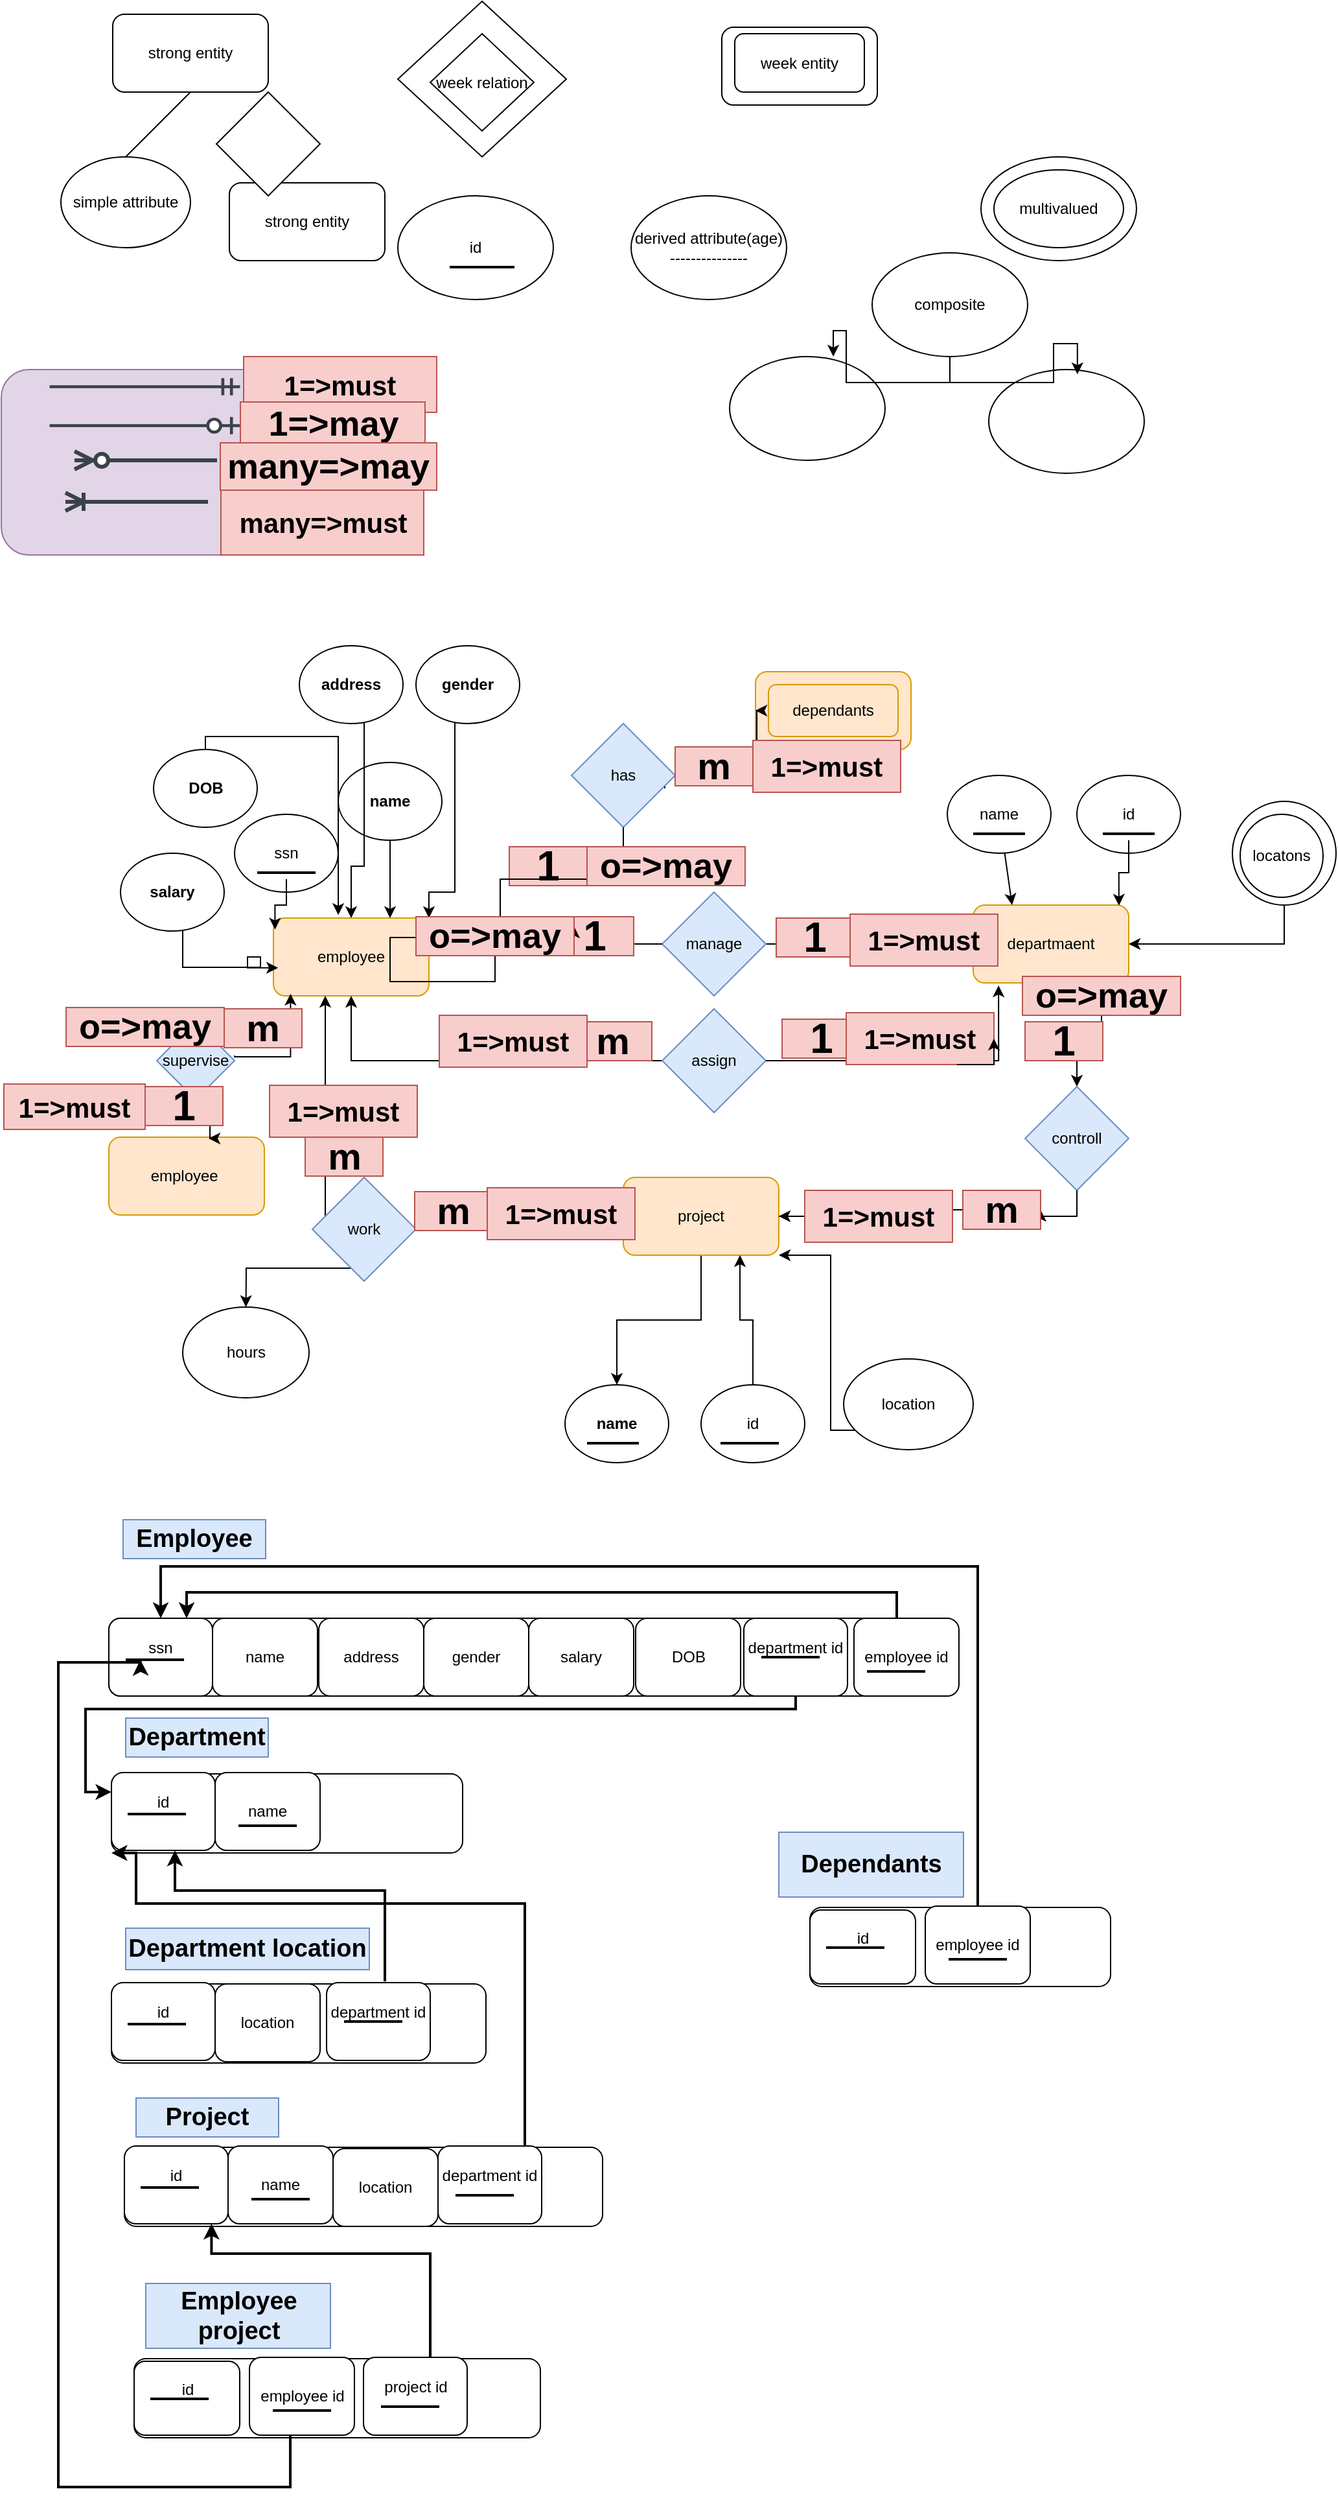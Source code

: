<mxfile version="24.7.17">
  <diagram name="Page-1" id="LjgsdlTGa8LS0utFLxCU">
    <mxGraphModel dx="1050" dy="530" grid="1" gridSize="10" guides="1" tooltips="1" connect="1" arrows="1" fold="1" page="1" pageScale="1" pageWidth="2339" pageHeight="3300" math="0" shadow="0">
      <root>
        <mxCell id="0" />
        <mxCell id="1" parent="0" />
        <mxCell id="f7215eIhZbTPrRBCSOHq-1" value="strong entity" style="rounded=1;whiteSpace=wrap;html=1;" parent="1" vertex="1">
          <mxGeometry x="100" y="33" width="120" height="60" as="geometry" />
        </mxCell>
        <mxCell id="f7215eIhZbTPrRBCSOHq-2" value="" style="rhombus;whiteSpace=wrap;html=1;" parent="1" vertex="1">
          <mxGeometry x="320" y="23" width="130" height="120" as="geometry" />
        </mxCell>
        <mxCell id="f7215eIhZbTPrRBCSOHq-3" value="" style="rounded=1;whiteSpace=wrap;html=1;" parent="1" vertex="1">
          <mxGeometry x="570" y="43" width="120" height="60" as="geometry" />
        </mxCell>
        <mxCell id="f7215eIhZbTPrRBCSOHq-6" value="simple attribute" style="ellipse;whiteSpace=wrap;html=1;" parent="1" vertex="1">
          <mxGeometry x="60" y="143" width="100" height="70" as="geometry" />
        </mxCell>
        <mxCell id="f7215eIhZbTPrRBCSOHq-7" value="" style="endArrow=none;html=1;rounded=0;" parent="1" edge="1">
          <mxGeometry width="50" height="50" relative="1" as="geometry">
            <mxPoint x="110" y="143" as="sourcePoint" />
            <mxPoint x="160" y="93" as="targetPoint" />
          </mxGeometry>
        </mxCell>
        <mxCell id="f7215eIhZbTPrRBCSOHq-9" value="week entity" style="rounded=1;whiteSpace=wrap;html=1;" parent="1" vertex="1">
          <mxGeometry x="580" y="48" width="100" height="45" as="geometry" />
        </mxCell>
        <mxCell id="f7215eIhZbTPrRBCSOHq-10" value="id" style="ellipse;whiteSpace=wrap;html=1;" parent="1" vertex="1">
          <mxGeometry x="320" y="173" width="120" height="80" as="geometry" />
        </mxCell>
        <mxCell id="f7215eIhZbTPrRBCSOHq-16" value="" style="line;strokeWidth=2;html=1;" parent="1" vertex="1">
          <mxGeometry x="360" y="223" width="50" height="10" as="geometry" />
        </mxCell>
        <mxCell id="f7215eIhZbTPrRBCSOHq-17" value="derived attribute(age)&lt;div&gt;---------------&lt;/div&gt;" style="ellipse;whiteSpace=wrap;html=1;" parent="1" vertex="1">
          <mxGeometry x="500" y="173" width="120" height="80" as="geometry" />
        </mxCell>
        <mxCell id="f7215eIhZbTPrRBCSOHq-19" value="" style="ellipse;whiteSpace=wrap;html=1;" parent="1" vertex="1">
          <mxGeometry x="770" y="143" width="120" height="80" as="geometry" />
        </mxCell>
        <mxCell id="f7215eIhZbTPrRBCSOHq-20" value="multivalued" style="ellipse;whiteSpace=wrap;html=1;" parent="1" vertex="1">
          <mxGeometry x="780" y="153" width="100" height="60" as="geometry" />
        </mxCell>
        <mxCell id="f7215eIhZbTPrRBCSOHq-21" value="composite" style="ellipse;whiteSpace=wrap;html=1;" parent="1" vertex="1">
          <mxGeometry x="686" y="217" width="120" height="80" as="geometry" />
        </mxCell>
        <mxCell id="f7215eIhZbTPrRBCSOHq-22" value="" style="ellipse;whiteSpace=wrap;html=1;" parent="1" vertex="1">
          <mxGeometry x="776" y="307" width="120" height="80" as="geometry" />
        </mxCell>
        <mxCell id="f7215eIhZbTPrRBCSOHq-23" value="" style="ellipse;whiteSpace=wrap;html=1;" parent="1" vertex="1">
          <mxGeometry x="576" y="297" width="120" height="80" as="geometry" />
        </mxCell>
        <mxCell id="f7215eIhZbTPrRBCSOHq-24" style="edgeStyle=orthogonalEdgeStyle;rounded=0;orthogonalLoop=1;jettySize=auto;html=1;entryX=0.667;entryY=0;entryDx=0;entryDy=0;entryPerimeter=0;" parent="1" source="f7215eIhZbTPrRBCSOHq-21" target="f7215eIhZbTPrRBCSOHq-23" edge="1">
          <mxGeometry relative="1" as="geometry" />
        </mxCell>
        <mxCell id="f7215eIhZbTPrRBCSOHq-25" style="edgeStyle=orthogonalEdgeStyle;rounded=0;orthogonalLoop=1;jettySize=auto;html=1;entryX=0.57;entryY=0.045;entryDx=0;entryDy=0;entryPerimeter=0;" parent="1" source="f7215eIhZbTPrRBCSOHq-21" target="f7215eIhZbTPrRBCSOHq-22" edge="1">
          <mxGeometry relative="1" as="geometry" />
        </mxCell>
        <mxCell id="f7215eIhZbTPrRBCSOHq-26" value="week relation" style="rhombus;whiteSpace=wrap;html=1;" parent="1" vertex="1">
          <mxGeometry x="345" y="48" width="80" height="75" as="geometry" />
        </mxCell>
        <mxCell id="f7215eIhZbTPrRBCSOHq-27" value="strong entity" style="rounded=1;whiteSpace=wrap;html=1;" parent="1" vertex="1">
          <mxGeometry x="190" y="163" width="120" height="60" as="geometry" />
        </mxCell>
        <mxCell id="f7215eIhZbTPrRBCSOHq-28" value="" style="rhombus;whiteSpace=wrap;html=1;" parent="1" vertex="1">
          <mxGeometry x="180" y="93" width="80" height="80" as="geometry" />
        </mxCell>
        <mxCell id="f7215eIhZbTPrRBCSOHq-29" value="employee" style="rounded=1;whiteSpace=wrap;html=1;fillColor=#ffe6cc;strokeColor=#d79b00;" parent="1" vertex="1">
          <mxGeometry x="224" y="730" width="120" height="60" as="geometry" />
        </mxCell>
        <mxCell id="f7215eIhZbTPrRBCSOHq-51" style="edgeStyle=orthogonalEdgeStyle;rounded=0;orthogonalLoop=1;jettySize=auto;html=1;entryX=0.5;entryY=0;entryDx=0;entryDy=0;" parent="1" source="xS7r5zic5klrI6X86k0W-14" target="f7215eIhZbTPrRBCSOHq-49" edge="1">
          <mxGeometry relative="1" as="geometry" />
        </mxCell>
        <mxCell id="f7215eIhZbTPrRBCSOHq-30" value="departmaent" style="rounded=1;whiteSpace=wrap;html=1;fillColor=#ffe6cc;strokeColor=#d79b00;" parent="1" vertex="1">
          <mxGeometry x="764" y="720" width="120" height="60" as="geometry" />
        </mxCell>
        <mxCell id="Hlutg2hVf0p656n8jCuF-6" style="edgeStyle=orthogonalEdgeStyle;rounded=0;orthogonalLoop=1;jettySize=auto;html=1;entryX=0.5;entryY=0;entryDx=0;entryDy=0;" parent="1" source="f7215eIhZbTPrRBCSOHq-31" target="Hlutg2hVf0p656n8jCuF-1" edge="1">
          <mxGeometry relative="1" as="geometry" />
        </mxCell>
        <mxCell id="f7215eIhZbTPrRBCSOHq-31" value="project" style="rounded=1;whiteSpace=wrap;html=1;fillColor=#ffe6cc;strokeColor=#d79b00;" parent="1" vertex="1">
          <mxGeometry x="494" y="930" width="120" height="60" as="geometry" />
        </mxCell>
        <mxCell id="f7215eIhZbTPrRBCSOHq-32" value="" style="rounded=1;whiteSpace=wrap;html=1;fillColor=#ffe6cc;strokeColor=#d79b00;" parent="1" vertex="1">
          <mxGeometry x="596" y="540" width="120" height="60" as="geometry" />
        </mxCell>
        <mxCell id="f7215eIhZbTPrRBCSOHq-33" value="dependants" style="rounded=1;whiteSpace=wrap;html=1;fillColor=#ffe6cc;strokeColor=#d79b00;" parent="1" vertex="1">
          <mxGeometry x="606" y="550" width="100" height="40" as="geometry" />
        </mxCell>
        <mxCell id="f7215eIhZbTPrRBCSOHq-48" style="edgeStyle=orthogonalEdgeStyle;rounded=0;orthogonalLoop=1;jettySize=auto;html=1;" parent="1" source="f7215eIhZbTPrRBCSOHq-34" target="f7215eIhZbTPrRBCSOHq-30" edge="1">
          <mxGeometry relative="1" as="geometry" />
        </mxCell>
        <mxCell id="f7215eIhZbTPrRBCSOHq-34" value="manage" style="rhombus;whiteSpace=wrap;html=1;fillColor=#dae8fc;strokeColor=#6c8ebf;" parent="1" vertex="1">
          <mxGeometry x="524" y="710" width="80" height="80" as="geometry" />
        </mxCell>
        <mxCell id="f7215eIhZbTPrRBCSOHq-46" style="rounded=0;orthogonalLoop=1;jettySize=auto;html=1;entryX=0.25;entryY=0;entryDx=0;entryDy=0;" parent="1" source="f7215eIhZbTPrRBCSOHq-35" target="f7215eIhZbTPrRBCSOHq-30" edge="1">
          <mxGeometry relative="1" as="geometry" />
        </mxCell>
        <mxCell id="f7215eIhZbTPrRBCSOHq-35" value="name&lt;span style=&quot;color: rgba(0, 0, 0, 0); font-family: monospace; font-size: 0px; text-align: start; text-wrap: nowrap;&quot;&gt;%3CmxGraphModel%3E%3Croot%3E%3CmxCell%20id%3D%220%22%2F%3E%3CmxCell%20id%3D%221%22%20parent%3D%220%22%2F%3E%3CmxCell%20id%3D%222%22%20value%3D%22%22%20style%3D%22rounded%3D1%3BwhiteSpace%3Dwrap%3Bhtml%3D1%3B%22%20vertex%3D%221%22%20parent%3D%221%22%3E%3CmxGeometry%20x%3D%22380%22%20y%3D%22560%22%20width%3D%22120%22%20height%3D%2260%22%20as%3D%22geometry%22%2F%3E%3C%2FmxCell%3E%3C%2Froot%3E%3C%2FmxGraphModel%3E&lt;/span&gt;&lt;span style=&quot;color: rgba(0, 0, 0, 0); font-family: monospace; font-size: 0px; text-align: start; text-wrap: nowrap;&quot;&gt;%3CmxGraphModel%3E%3Croot%3E%3CmxCell%20id%3D%220%22%2F%3E%3CmxCell%20id%3D%221%22%20parent%3D%220%22%2F%3E%3CmxCell%20id%3D%222%22%20value%3D%22%22%20style%3D%22rounded%3D1%3BwhiteSpace%3Dwrap%3Bhtml%3D1%3B%22%20vertex%3D%221%22%20parent%3D%221%22%3E%3CmxGeometry%20x%3D%22380%22%20y%3D%22560%22%20width%3D%22120%22%20height%3D%2260%22%20as%3D%22geometry%22%2F%3E%3C%2FmxCell%3E%3C%2Froot%3E%3C%2FmxGraphModel%3E&lt;/span&gt;" style="ellipse;whiteSpace=wrap;html=1;" parent="1" vertex="1">
          <mxGeometry x="744" y="620" width="80" height="60" as="geometry" />
        </mxCell>
        <mxCell id="f7215eIhZbTPrRBCSOHq-37" value="id" style="ellipse;whiteSpace=wrap;html=1;" parent="1" vertex="1">
          <mxGeometry x="844" y="620" width="80" height="60" as="geometry" />
        </mxCell>
        <mxCell id="f7215eIhZbTPrRBCSOHq-39" value="" style="line;strokeWidth=2;html=1;" parent="1" vertex="1">
          <mxGeometry x="864" y="660" width="40" height="10" as="geometry" />
        </mxCell>
        <mxCell id="f7215eIhZbTPrRBCSOHq-40" value="" style="line;strokeWidth=2;html=1;" parent="1" vertex="1">
          <mxGeometry x="764" y="660" width="40" height="10" as="geometry" />
        </mxCell>
        <mxCell id="f7215eIhZbTPrRBCSOHq-44" style="edgeStyle=orthogonalEdgeStyle;rounded=0;orthogonalLoop=1;jettySize=auto;html=1;entryX=1;entryY=0.5;entryDx=0;entryDy=0;" parent="1" source="f7215eIhZbTPrRBCSOHq-41" target="f7215eIhZbTPrRBCSOHq-30" edge="1">
          <mxGeometry relative="1" as="geometry">
            <Array as="points">
              <mxPoint x="1004" y="750" />
            </Array>
          </mxGeometry>
        </mxCell>
        <mxCell id="f7215eIhZbTPrRBCSOHq-41" value="" style="ellipse;whiteSpace=wrap;html=1;aspect=fixed;" parent="1" vertex="1">
          <mxGeometry x="964" y="640" width="80" height="80" as="geometry" />
        </mxCell>
        <mxCell id="f7215eIhZbTPrRBCSOHq-43" value="locatons" style="ellipse;whiteSpace=wrap;html=1;aspect=fixed;" parent="1" vertex="1">
          <mxGeometry x="970" y="650" width="64" height="64" as="geometry" />
        </mxCell>
        <mxCell id="f7215eIhZbTPrRBCSOHq-45" style="edgeStyle=orthogonalEdgeStyle;rounded=0;orthogonalLoop=1;jettySize=auto;html=1;entryX=0.937;entryY=0.007;entryDx=0;entryDy=0;entryPerimeter=0;" parent="1" source="f7215eIhZbTPrRBCSOHq-39" target="f7215eIhZbTPrRBCSOHq-30" edge="1">
          <mxGeometry relative="1" as="geometry" />
        </mxCell>
        <mxCell id="f7215eIhZbTPrRBCSOHq-47" style="edgeStyle=orthogonalEdgeStyle;rounded=0;orthogonalLoop=1;jettySize=auto;html=1;entryX=1.023;entryY=0.387;entryDx=0;entryDy=0;entryPerimeter=0;" parent="1" source="f7215eIhZbTPrRBCSOHq-34" target="f7215eIhZbTPrRBCSOHq-29" edge="1">
          <mxGeometry relative="1" as="geometry">
            <Array as="points">
              <mxPoint x="434" y="750" />
              <mxPoint x="434" y="753" />
            </Array>
          </mxGeometry>
        </mxCell>
        <mxCell id="f7215eIhZbTPrRBCSOHq-50" style="edgeStyle=orthogonalEdgeStyle;rounded=0;orthogonalLoop=1;jettySize=auto;html=1;entryX=1;entryY=0.5;entryDx=0;entryDy=0;" parent="1" source="xS7r5zic5klrI6X86k0W-16" target="f7215eIhZbTPrRBCSOHq-31" edge="1">
          <mxGeometry relative="1" as="geometry">
            <Array as="points" />
          </mxGeometry>
        </mxCell>
        <mxCell id="f7215eIhZbTPrRBCSOHq-49" value="controll" style="rhombus;whiteSpace=wrap;html=1;fillColor=#dae8fc;strokeColor=#6c8ebf;" parent="1" vertex="1">
          <mxGeometry x="804" y="860" width="80" height="80" as="geometry" />
        </mxCell>
        <mxCell id="Hlutg2hVf0p656n8jCuF-1" value="name&lt;span style=&quot;color: rgba(0, 0, 0, 0); font-family: monospace; font-size: 0px; text-align: start; text-wrap: nowrap;&quot;&gt;%3CmxGraphModel%3E%3Croot%3E%3CmxCell%20id%3D%220%22%2F%3E%3CmxCell%20id%3D%221%22%20parent%3D%220%22%2F%3E%3CmxCell%20id%3D%222%22%20value%3D%22%22%20style%3D%22rounded%3D1%3BwhiteSpace%3Dwrap%3Bhtml%3D1%3B%22%20vertex%3D%221%22%20parent%3D%221%22%3E%3CmxGeometry%20x%3D%22380%22%20y%3D%22560%22%20width%3D%22120%22%20height%3D%2260%22%20as%3D%22geometry%22%2F%3E%3C%2FmxCell%3E%3C%2Froot%3E%3C%2FmxGraphModel%3E&lt;/span&gt;&lt;span style=&quot;color: rgba(0, 0, 0, 0); font-family: monospace; font-size: 0px; text-align: start; text-wrap: nowrap;&quot;&gt;%3CmxGraphModel%3E%3Croot%3E%3CmxCell%20id%3D%220%22%2F%3E%3CmxCell%20id%3D%221%22%20parent%3D%220%22%2F%3E%3CmxCell%20id%3D%222%22%20value%3D%22%22%20style%3D%22rounded%3D1%3BwhiteSpace%3Dwrap%3Bhtml%3D1%3B%22%20vertex%3D%221%22%20parent%3D%221%22%3E%3CmxGeometry%20x%3D%22380%22%20y%3D%22560%22%20width%3D%22120%22%20height%3D%2260%22%20as%3D%22geometry%22%2F%3E%3C%2FmxCell%3E%3C%2Froot%3E%3C%2FmxGraphModel%3E&lt;/span&gt;" style="ellipse;whiteSpace=wrap;html=1;fontStyle=1" parent="1" vertex="1">
          <mxGeometry x="449" y="1090" width="80" height="60" as="geometry" />
        </mxCell>
        <mxCell id="Hlutg2hVf0p656n8jCuF-2" value="" style="line;strokeWidth=2;html=1;" parent="1" vertex="1">
          <mxGeometry x="466" y="1130" width="40" height="10" as="geometry" />
        </mxCell>
        <mxCell id="Hlutg2hVf0p656n8jCuF-7" style="edgeStyle=orthogonalEdgeStyle;rounded=0;orthogonalLoop=1;jettySize=auto;html=1;entryX=0.75;entryY=1;entryDx=0;entryDy=0;" parent="1" source="Hlutg2hVf0p656n8jCuF-3" target="f7215eIhZbTPrRBCSOHq-31" edge="1">
          <mxGeometry relative="1" as="geometry" />
        </mxCell>
        <mxCell id="Hlutg2hVf0p656n8jCuF-3" value="id" style="ellipse;whiteSpace=wrap;html=1;" parent="1" vertex="1">
          <mxGeometry x="554" y="1090" width="80" height="60" as="geometry" />
        </mxCell>
        <mxCell id="Hlutg2hVf0p656n8jCuF-4" value="" style="line;strokeWidth=2;html=1;" parent="1" vertex="1">
          <mxGeometry x="569" y="1130" width="45" height="10" as="geometry" />
        </mxCell>
        <mxCell id="Hlutg2hVf0p656n8jCuF-8" style="edgeStyle=orthogonalEdgeStyle;rounded=0;orthogonalLoop=1;jettySize=auto;html=1;entryX=1;entryY=1;entryDx=0;entryDy=0;" parent="1" source="Hlutg2hVf0p656n8jCuF-5" target="f7215eIhZbTPrRBCSOHq-31" edge="1">
          <mxGeometry relative="1" as="geometry">
            <Array as="points">
              <mxPoint x="654" y="1125" />
              <mxPoint x="654" y="990" />
            </Array>
          </mxGeometry>
        </mxCell>
        <mxCell id="Hlutg2hVf0p656n8jCuF-5" value="location" style="ellipse;whiteSpace=wrap;html=1;" parent="1" vertex="1">
          <mxGeometry x="664" y="1070" width="100" height="70" as="geometry" />
        </mxCell>
        <mxCell id="Hlutg2hVf0p656n8jCuF-10" style="edgeStyle=orthogonalEdgeStyle;rounded=0;orthogonalLoop=1;jettySize=auto;html=1;" parent="1" source="Hlutg2hVf0p656n8jCuF-9" target="f7215eIhZbTPrRBCSOHq-29" edge="1">
          <mxGeometry relative="1" as="geometry" />
        </mxCell>
        <mxCell id="Hlutg2hVf0p656n8jCuF-9" value="assign" style="rhombus;whiteSpace=wrap;html=1;fillColor=#dae8fc;strokeColor=#6c8ebf;" parent="1" vertex="1">
          <mxGeometry x="524" y="800" width="80" height="80" as="geometry" />
        </mxCell>
        <mxCell id="Hlutg2hVf0p656n8jCuF-11" style="edgeStyle=orthogonalEdgeStyle;rounded=0;orthogonalLoop=1;jettySize=auto;html=1;entryX=0.163;entryY=1.033;entryDx=0;entryDy=0;entryPerimeter=0;" parent="1" source="Hlutg2hVf0p656n8jCuF-9" target="f7215eIhZbTPrRBCSOHq-30" edge="1">
          <mxGeometry relative="1" as="geometry" />
        </mxCell>
        <mxCell id="Hlutg2hVf0p656n8jCuF-13" style="edgeStyle=orthogonalEdgeStyle;rounded=0;orthogonalLoop=1;jettySize=auto;html=1;" parent="1" source="Hlutg2hVf0p656n8jCuF-12" target="f7215eIhZbTPrRBCSOHq-29" edge="1">
          <mxGeometry relative="1" as="geometry">
            <mxPoint x="234" y="810" as="targetPoint" />
            <Array as="points">
              <mxPoint x="264" y="830" />
              <mxPoint x="264" y="830" />
            </Array>
          </mxGeometry>
        </mxCell>
        <mxCell id="Hlutg2hVf0p656n8jCuF-14" style="edgeStyle=orthogonalEdgeStyle;rounded=0;orthogonalLoop=1;jettySize=auto;html=1;" parent="1" source="Hlutg2hVf0p656n8jCuF-12" target="f7215eIhZbTPrRBCSOHq-31" edge="1">
          <mxGeometry relative="1" as="geometry" />
        </mxCell>
        <mxCell id="Hlutg2hVf0p656n8jCuF-35" style="edgeStyle=orthogonalEdgeStyle;rounded=0;orthogonalLoop=1;jettySize=auto;html=1;" parent="1" source="Hlutg2hVf0p656n8jCuF-12" target="Hlutg2hVf0p656n8jCuF-34" edge="1">
          <mxGeometry relative="1" as="geometry">
            <Array as="points">
              <mxPoint x="203" y="1000" />
            </Array>
          </mxGeometry>
        </mxCell>
        <mxCell id="Hlutg2hVf0p656n8jCuF-12" value="work" style="rhombus;whiteSpace=wrap;html=1;fillColor=#dae8fc;strokeColor=#6c8ebf;" parent="1" vertex="1">
          <mxGeometry x="254" y="930" width="80" height="80" as="geometry" />
        </mxCell>
        <mxCell id="Hlutg2hVf0p656n8jCuF-15" value="ssn" style="ellipse;whiteSpace=wrap;html=1;" parent="1" vertex="1">
          <mxGeometry x="194" y="650" width="80" height="60" as="geometry" />
        </mxCell>
        <mxCell id="Hlutg2hVf0p656n8jCuF-16" value="" style="line;strokeWidth=2;html=1;" parent="1" vertex="1">
          <mxGeometry x="211.5" y="690" width="45" height="10" as="geometry" />
        </mxCell>
        <mxCell id="Hlutg2hVf0p656n8jCuF-22" style="edgeStyle=orthogonalEdgeStyle;rounded=0;orthogonalLoop=1;jettySize=auto;html=1;entryX=0.75;entryY=0;entryDx=0;entryDy=0;" parent="1" source="Hlutg2hVf0p656n8jCuF-17" target="f7215eIhZbTPrRBCSOHq-29" edge="1">
          <mxGeometry relative="1" as="geometry" />
        </mxCell>
        <mxCell id="Hlutg2hVf0p656n8jCuF-17" value="name" style="ellipse;whiteSpace=wrap;html=1;fontStyle=1" parent="1" vertex="1">
          <mxGeometry x="274" y="610" width="80" height="60" as="geometry" />
        </mxCell>
        <mxCell id="Hlutg2hVf0p656n8jCuF-23" style="edgeStyle=orthogonalEdgeStyle;rounded=0;orthogonalLoop=1;jettySize=auto;html=1;" parent="1" source="Hlutg2hVf0p656n8jCuF-18" target="f7215eIhZbTPrRBCSOHq-29" edge="1">
          <mxGeometry relative="1" as="geometry">
            <Array as="points">
              <mxPoint x="294" y="690" />
              <mxPoint x="284" y="690" />
            </Array>
          </mxGeometry>
        </mxCell>
        <mxCell id="Hlutg2hVf0p656n8jCuF-18" value="address&lt;span style=&quot;color: rgba(0, 0, 0, 0); font-family: monospace; font-size: 0px; font-weight: 400; text-align: start; text-wrap: nowrap;&quot;&gt;%3CmxGraphModel%3E%3Croot%3E%3CmxCell%20id%3D%220%22%2F%3E%3CmxCell%20id%3D%221%22%20parent%3D%220%22%2F%3E%3CmxCell%20id%3D%222%22%20value%3D%22name%22%20style%3D%22ellipse%3BwhiteSpace%3Dwrap%3Bhtml%3D1%3BfontStyle%3D1%22%20vertex%3D%221%22%20parent%3D%221%22%3E%3CmxGeometry%20x%3D%22170%22%20y%3D%22610%22%20width%3D%2280%22%20height%3D%2260%22%20as%3D%22geometry%22%2F%3E%3C%2FmxCell%3E%3C%2Froot%3E%3C%2FmxGraphModel%3E&lt;/span&gt;" style="ellipse;whiteSpace=wrap;html=1;fontStyle=1" parent="1" vertex="1">
          <mxGeometry x="244" y="520" width="80" height="60" as="geometry" />
        </mxCell>
        <mxCell id="Hlutg2hVf0p656n8jCuF-24" style="edgeStyle=orthogonalEdgeStyle;rounded=0;orthogonalLoop=1;jettySize=auto;html=1;entryX=1;entryY=0;entryDx=0;entryDy=0;" parent="1" source="Hlutg2hVf0p656n8jCuF-19" target="f7215eIhZbTPrRBCSOHq-29" edge="1">
          <mxGeometry relative="1" as="geometry">
            <Array as="points">
              <mxPoint x="364" y="710" />
              <mxPoint x="344" y="710" />
            </Array>
          </mxGeometry>
        </mxCell>
        <mxCell id="Hlutg2hVf0p656n8jCuF-19" value="gender&lt;span style=&quot;color: rgba(0, 0, 0, 0); font-family: monospace; font-size: 0px; font-weight: 400; text-align: start; text-wrap: nowrap;&quot;&gt;%3CmxGraphModel%3E%3Croot%3E%3CmxCell%20id%3D%220%22%2F%3E%3CmxCell%20id%3D%221%22%20parent%3D%220%22%2F%3E%3CmxCell%20id%3D%222%22%20value%3D%22address%26lt%3Bspan%20style%3D%26quot%3Bcolor%3A%20rgba(0%2C%200%2C%200%2C%200)%3B%20font-family%3A%20monospace%3B%20font-size%3A%200px%3B%20font-weight%3A%20400%3B%20text-align%3A%20start%3B%20text-wrap%3A%20nowrap%3B%26quot%3B%26gt%3B%253CmxGraphModel%253E%253Croot%253E%253CmxCell%2520id%253D%25220%2522%252F%253E%253CmxCell%2520id%253D%25221%2522%2520parent%253D%25220%2522%252F%253E%253CmxCell%2520id%253D%25222%2522%2520value%253D%2522name%2522%2520style%253D%2522ellipse%253BwhiteSpace%253Dwrap%253Bhtml%253D1%253BfontStyle%253D1%2522%2520vertex%253D%25221%2522%2520parent%253D%25221%2522%253E%253CmxGeometry%2520x%253D%2522170%2522%2520y%253D%2522610%2522%2520width%253D%252280%2522%2520height%253D%252260%2522%2520as%253D%2522geometry%2522%252F%253E%253C%252FmxCell%253E%253C%252Froot%253E%253C%252FmxGraphModel%253E%26lt%3B%2Fspan%26gt%3B%22%20style%3D%22ellipse%3BwhiteSpace%3Dwrap%3Bhtml%3D1%3BfontStyle%3D1%22%20vertex%3D%221%22%20parent%3D%221%22%3E%3CmxGeometry%20x%3D%22260%22%20y%3D%22620%22%20width%3D%2280%22%20height%3D%2260%22%20as%3D%22geometry%22%2F%3E%3C%2FmxCell%3E%3C%2Froot%3E%3C%2FmxGraphModel%3E&lt;/span&gt;&lt;span style=&quot;color: rgba(0, 0, 0, 0); font-family: monospace; font-size: 0px; font-weight: 400; text-align: start; text-wrap: nowrap;&quot;&gt;%3CmxGraphModel%3E%3Croot%3E%3CmxCell%20id%3D%220%22%2F%3E%3CmxCell%20id%3D%221%22%20parent%3D%220%22%2F%3E%3CmxCell%20id%3D%222%22%20value%3D%22address%26lt%3Bspan%20style%3D%26quot%3Bcolor%3A%20rgba(0%2C%200%2C%200%2C%200)%3B%20font-family%3A%20monospace%3B%20font-size%3A%200px%3B%20font-weight%3A%20400%3B%20text-align%3A%20start%3B%20text-wrap%3A%20nowrap%3B%26quot%3B%26gt%3B%253CmxGraphModel%253E%253Croot%253E%253CmxCell%2520id%253D%25220%2522%252F%253E%253CmxCell%2520id%253D%25221%2522%2520parent%253D%25220%2522%252F%253E%253CmxCell%2520id%253D%25222%2522%2520value%253D%2522name%2522%2520style%253D%2522ellipse%253BwhiteSpace%253Dwrap%253Bhtml%253D1%253BfontStyle%253D1%2522%2520vertex%253D%25221%2522%2520parent%253D%25221%2522%253E%253CmxGeometry%2520x%253D%2522170%2522%2520y%253D%2522610%2522%2520width%253D%252280%2522%2520height%253D%252260%2522%2520as%253D%2522geometry%2522%252F%253E%253C%252FmxCell%253E%253C%252Froot%253E%253C%252FmxGraphModel%253E%26lt%3B%2Fspan%26gt%3B%22%20style%3D%22ellipse%3BwhiteSpace%3Dwrap%3Bhtml%3D1%3BfontStyle%3D1%22%20vertex%3D%221%22%20parent%3D%221%22%3E%3CmxGeometry%20x%3D%22260%22%20y%3D%22620%22%20width%3D%2280%22%20height%3D%2260%22%20as%3D%22geometry%22%2F%3E%3C%2FmxCell%3E%3C%2Froot%3E%3C%2FmxGraphModel%3E&lt;/span&gt;" style="ellipse;whiteSpace=wrap;html=1;fontStyle=1" parent="1" vertex="1">
          <mxGeometry x="334" y="520" width="80" height="60" as="geometry" />
        </mxCell>
        <mxCell id="Hlutg2hVf0p656n8jCuF-20" value="DOB" style="ellipse;whiteSpace=wrap;html=1;fontStyle=1" parent="1" vertex="1">
          <mxGeometry x="131.5" y="600" width="80" height="60" as="geometry" />
        </mxCell>
        <mxCell id="Hlutg2hVf0p656n8jCuF-21" value="salary" style="ellipse;whiteSpace=wrap;html=1;fontStyle=1" parent="1" vertex="1">
          <mxGeometry x="106" y="680" width="80" height="60" as="geometry" />
        </mxCell>
        <mxCell id="Hlutg2hVf0p656n8jCuF-25" style="edgeStyle=orthogonalEdgeStyle;rounded=0;orthogonalLoop=1;jettySize=auto;html=1;entryX=0.01;entryY=0.147;entryDx=0;entryDy=0;entryPerimeter=0;" parent="1" source="Hlutg2hVf0p656n8jCuF-16" target="f7215eIhZbTPrRBCSOHq-29" edge="1">
          <mxGeometry relative="1" as="geometry" />
        </mxCell>
        <mxCell id="Hlutg2hVf0p656n8jCuF-26" style="edgeStyle=orthogonalEdgeStyle;rounded=0;orthogonalLoop=1;jettySize=auto;html=1;entryX=0.03;entryY=0.64;entryDx=0;entryDy=0;entryPerimeter=0;" parent="1" target="f7215eIhZbTPrRBCSOHq-29" edge="1">
          <mxGeometry relative="1" as="geometry">
            <Array as="points">
              <mxPoint x="154" y="768" />
              <mxPoint x="214" y="768" />
              <mxPoint x="214" y="760" />
              <mxPoint x="204" y="760" />
              <mxPoint x="204" y="768" />
            </Array>
            <mxPoint x="154" y="740" as="sourcePoint" />
          </mxGeometry>
        </mxCell>
        <mxCell id="Hlutg2hVf0p656n8jCuF-27" style="edgeStyle=orthogonalEdgeStyle;rounded=0;orthogonalLoop=1;jettySize=auto;html=1;entryX=0.417;entryY=-0.04;entryDx=0;entryDy=0;entryPerimeter=0;" parent="1" source="Hlutg2hVf0p656n8jCuF-20" target="f7215eIhZbTPrRBCSOHq-29" edge="1">
          <mxGeometry relative="1" as="geometry">
            <Array as="points">
              <mxPoint x="172" y="590" />
              <mxPoint x="274" y="590" />
            </Array>
          </mxGeometry>
        </mxCell>
        <mxCell id="Hlutg2hVf0p656n8jCuF-28" value="employee&amp;nbsp;" style="rounded=1;whiteSpace=wrap;html=1;fillColor=#ffe6cc;strokeColor=#d79b00;" parent="1" vertex="1">
          <mxGeometry x="97" y="899" width="120" height="60" as="geometry" />
        </mxCell>
        <mxCell id="Hlutg2hVf0p656n8jCuF-32" style="edgeStyle=orthogonalEdgeStyle;rounded=0;orthogonalLoop=1;jettySize=auto;html=1;" parent="1" source="Hlutg2hVf0p656n8jCuF-29" edge="1">
          <mxGeometry relative="1" as="geometry">
            <mxPoint x="174" y="900" as="targetPoint" />
            <Array as="points">
              <mxPoint x="164" y="890" />
              <mxPoint x="175" y="890" />
            </Array>
          </mxGeometry>
        </mxCell>
        <mxCell id="Hlutg2hVf0p656n8jCuF-29" value="supervise" style="rhombus;whiteSpace=wrap;html=1;fillColor=#dae8fc;strokeColor=#6c8ebf;" parent="1" vertex="1">
          <mxGeometry x="134" y="810" width="60" height="60" as="geometry" />
        </mxCell>
        <mxCell id="Hlutg2hVf0p656n8jCuF-30" style="edgeStyle=orthogonalEdgeStyle;rounded=0;orthogonalLoop=1;jettySize=auto;html=1;entryX=0.11;entryY=1.04;entryDx=0;entryDy=0;entryPerimeter=0;" parent="1" edge="1">
          <mxGeometry relative="1" as="geometry">
            <mxPoint x="194" y="836" as="sourcePoint" />
            <mxPoint x="237.2" y="788.4" as="targetPoint" />
            <Array as="points">
              <mxPoint x="194" y="837" />
              <mxPoint x="237" y="837" />
            </Array>
          </mxGeometry>
        </mxCell>
        <mxCell id="Hlutg2hVf0p656n8jCuF-36" style="edgeStyle=orthogonalEdgeStyle;rounded=0;orthogonalLoop=1;jettySize=auto;html=1;" parent="1" edge="1">
          <mxGeometry relative="1" as="geometry">
            <mxPoint x="526" y="630" as="sourcePoint" />
            <mxPoint x="596" y="570" as="targetPoint" />
            <Array as="points">
              <mxPoint x="526" y="620" />
              <mxPoint x="597" y="620" />
            </Array>
          </mxGeometry>
        </mxCell>
        <mxCell id="Hlutg2hVf0p656n8jCuF-37" style="edgeStyle=orthogonalEdgeStyle;rounded=0;orthogonalLoop=1;jettySize=auto;html=1;entryX=1;entryY=0.25;entryDx=0;entryDy=0;" parent="1" source="xS7r5zic5klrI6X86k0W-24" target="f7215eIhZbTPrRBCSOHq-29" edge="1">
          <mxGeometry relative="1" as="geometry">
            <Array as="points" />
          </mxGeometry>
        </mxCell>
        <mxCell id="Hlutg2hVf0p656n8jCuF-33" value="has" style="rhombus;whiteSpace=wrap;html=1;fillColor=#dae8fc;strokeColor=#6c8ebf;" parent="1" vertex="1">
          <mxGeometry x="454" y="580" width="80" height="80" as="geometry" />
        </mxCell>
        <mxCell id="Hlutg2hVf0p656n8jCuF-34" value="hours" style="ellipse;whiteSpace=wrap;html=1;" parent="1" vertex="1">
          <mxGeometry x="154" y="1030" width="97.5" height="70" as="geometry" />
        </mxCell>
        <mxCell id="xS7r5zic5klrI6X86k0W-1" value="&lt;font size=&quot;1&quot; style=&quot;&quot;&gt;&lt;b style=&quot;font-size: 32px;&quot;&gt;1&lt;/b&gt;&lt;/font&gt;" style="text;html=1;align=center;verticalAlign=middle;whiteSpace=wrap;rounded=0;fillColor=#f8cecc;strokeColor=#b85450;" vertex="1" parent="1">
          <mxGeometry x="442" y="729" width="60" height="30" as="geometry" />
        </mxCell>
        <mxCell id="xS7r5zic5klrI6X86k0W-3" value="&lt;font size=&quot;1&quot; style=&quot;&quot;&gt;&lt;b style=&quot;font-size: 32px;&quot;&gt;1&lt;/b&gt;&lt;/font&gt;" style="text;html=1;align=center;verticalAlign=middle;whiteSpace=wrap;rounded=0;fillColor=#f8cecc;strokeColor=#b85450;" vertex="1" parent="1">
          <mxGeometry x="612" y="730" width="60" height="30" as="geometry" />
        </mxCell>
        <mxCell id="xS7r5zic5klrI6X86k0W-5" value="&lt;font size=&quot;1&quot; style=&quot;&quot;&gt;&lt;b style=&quot;font-size: 32px;&quot;&gt;1&lt;/b&gt;&lt;/font&gt;" style="text;html=1;align=center;verticalAlign=middle;whiteSpace=wrap;rounded=0;fillColor=#f8cecc;strokeColor=#b85450;" vertex="1" parent="1">
          <mxGeometry x="804" y="810" width="60" height="30" as="geometry" />
        </mxCell>
        <mxCell id="xS7r5zic5klrI6X86k0W-6" value="&lt;font size=&quot;1&quot; style=&quot;&quot;&gt;&lt;b style=&quot;font-size: 32px;&quot;&gt;1&lt;/b&gt;&lt;/font&gt;" style="text;html=1;align=center;verticalAlign=middle;whiteSpace=wrap;rounded=0;fillColor=#f8cecc;strokeColor=#b85450;" vertex="1" parent="1">
          <mxGeometry x="616.5" y="808" width="60" height="30" as="geometry" />
        </mxCell>
        <mxCell id="xS7r5zic5klrI6X86k0W-7" value="&lt;font style=&quot;font-size: 29px;&quot;&gt;&lt;b&gt;m&lt;/b&gt;&lt;/font&gt;" style="text;html=1;align=center;verticalAlign=middle;whiteSpace=wrap;rounded=0;fillColor=#f8cecc;strokeColor=#b85450;" vertex="1" parent="1">
          <mxGeometry x="456" y="810" width="60" height="30" as="geometry" />
        </mxCell>
        <mxCell id="xS7r5zic5klrI6X86k0W-8" value="&lt;font style=&quot;font-size: 29px;&quot;&gt;&lt;b&gt;m&lt;/b&gt;&lt;/font&gt;" style="text;html=1;align=center;verticalAlign=middle;whiteSpace=wrap;rounded=0;fillColor=#f8cecc;strokeColor=#b85450;" vertex="1" parent="1">
          <mxGeometry x="333" y="941" width="60" height="30" as="geometry" />
        </mxCell>
        <mxCell id="xS7r5zic5klrI6X86k0W-9" value="&lt;font style=&quot;font-size: 29px;&quot;&gt;&lt;b&gt;m&lt;/b&gt;&lt;/font&gt;" style="text;html=1;align=center;verticalAlign=middle;whiteSpace=wrap;rounded=0;fillColor=#f8cecc;strokeColor=#b85450;" vertex="1" parent="1">
          <mxGeometry x="248.5" y="899" width="60" height="30" as="geometry" />
        </mxCell>
        <mxCell id="xS7r5zic5klrI6X86k0W-10" value="&lt;font size=&quot;1&quot; style=&quot;&quot;&gt;&lt;b style=&quot;font-size: 32px;&quot;&gt;1&lt;/b&gt;&lt;/font&gt;" style="text;html=1;align=center;verticalAlign=middle;whiteSpace=wrap;rounded=0;fillColor=#f8cecc;strokeColor=#b85450;" vertex="1" parent="1">
          <mxGeometry x="125" y="860" width="60" height="30" as="geometry" />
        </mxCell>
        <mxCell id="xS7r5zic5klrI6X86k0W-11" value="&lt;font style=&quot;font-size: 29px;&quot;&gt;&lt;b&gt;m&lt;/b&gt;&lt;/font&gt;" style="text;html=1;align=center;verticalAlign=middle;whiteSpace=wrap;rounded=0;fillColor=#f8cecc;strokeColor=#b85450;" vertex="1" parent="1">
          <mxGeometry x="186" y="800" width="60" height="30" as="geometry" />
        </mxCell>
        <mxCell id="xS7r5zic5klrI6X86k0W-12" value="&lt;font size=&quot;1&quot; style=&quot;&quot;&gt;&lt;b style=&quot;font-size: 32px;&quot;&gt;1&lt;/b&gt;&lt;/font&gt;" style="text;html=1;align=center;verticalAlign=middle;whiteSpace=wrap;rounded=0;fillColor=#f8cecc;strokeColor=#b85450;" vertex="1" parent="1">
          <mxGeometry x="406" y="675" width="60" height="30" as="geometry" />
        </mxCell>
        <mxCell id="xS7r5zic5klrI6X86k0W-13" value="&lt;font style=&quot;font-size: 29px;&quot;&gt;&lt;b&gt;m&lt;/b&gt;&lt;/font&gt;" style="text;html=1;align=center;verticalAlign=middle;whiteSpace=wrap;rounded=0;fillColor=#f8cecc;strokeColor=#b85450;" vertex="1" parent="1">
          <mxGeometry x="534" y="598" width="60" height="30" as="geometry" />
        </mxCell>
        <mxCell id="xS7r5zic5klrI6X86k0W-17" value="" style="edgeStyle=orthogonalEdgeStyle;rounded=0;orthogonalLoop=1;jettySize=auto;html=1;entryX=1;entryY=0.5;entryDx=0;entryDy=0;" edge="1" parent="1" source="xS7r5zic5klrI6X86k0W-4" target="xS7r5zic5klrI6X86k0W-16">
          <mxGeometry relative="1" as="geometry">
            <Array as="points" />
            <mxPoint x="844" y="940" as="sourcePoint" />
            <mxPoint x="614" y="960" as="targetPoint" />
          </mxGeometry>
        </mxCell>
        <mxCell id="xS7r5zic5klrI6X86k0W-16" value="&lt;font size=&quot;1&quot; style=&quot;&quot;&gt;&lt;b style=&quot;font-size: 21px;&quot;&gt;1=&amp;gt;must&lt;/b&gt;&lt;/font&gt;" style="text;html=1;align=center;verticalAlign=middle;whiteSpace=wrap;rounded=0;fillColor=#f8cecc;strokeColor=#b85450;" vertex="1" parent="1">
          <mxGeometry x="634" y="940" width="114" height="40" as="geometry" />
        </mxCell>
        <mxCell id="xS7r5zic5klrI6X86k0W-19" value="" style="edgeStyle=orthogonalEdgeStyle;rounded=0;orthogonalLoop=1;jettySize=auto;html=1;entryX=1;entryY=0.5;entryDx=0;entryDy=0;" edge="1" parent="1" source="f7215eIhZbTPrRBCSOHq-49" target="xS7r5zic5klrI6X86k0W-4">
          <mxGeometry relative="1" as="geometry">
            <Array as="points">
              <mxPoint x="844" y="960" />
            </Array>
            <mxPoint x="844" y="940" as="sourcePoint" />
            <mxPoint x="742" y="960" as="targetPoint" />
          </mxGeometry>
        </mxCell>
        <mxCell id="xS7r5zic5klrI6X86k0W-4" value="&lt;font style=&quot;font-size: 29px;&quot;&gt;&lt;b&gt;m&lt;/b&gt;&lt;/font&gt;" style="text;html=1;align=center;verticalAlign=middle;whiteSpace=wrap;rounded=0;fillColor=#f8cecc;strokeColor=#b85450;" vertex="1" parent="1">
          <mxGeometry x="756" y="940" width="60" height="30" as="geometry" />
        </mxCell>
        <mxCell id="xS7r5zic5klrI6X86k0W-20" value="&lt;font size=&quot;1&quot; style=&quot;&quot;&gt;&lt;b style=&quot;font-size: 21px;&quot;&gt;1=&amp;gt;must&lt;/b&gt;&lt;/font&gt;" style="text;html=1;align=center;verticalAlign=middle;whiteSpace=wrap;rounded=0;fillColor=#f8cecc;strokeColor=#b85450;" vertex="1" parent="1">
          <mxGeometry x="666" y="803" width="114" height="40" as="geometry" />
        </mxCell>
        <mxCell id="xS7r5zic5klrI6X86k0W-21" value="&lt;font size=&quot;1&quot; style=&quot;&quot;&gt;&lt;b style=&quot;font-size: 21px;&quot;&gt;1=&amp;gt;must&lt;/b&gt;&lt;/font&gt;" style="text;html=1;align=center;verticalAlign=middle;whiteSpace=wrap;rounded=0;fillColor=#f8cecc;strokeColor=#b85450;" vertex="1" parent="1">
          <mxGeometry x="352" y="805" width="114" height="40" as="geometry" />
        </mxCell>
        <mxCell id="xS7r5zic5klrI6X86k0W-22" style="edgeStyle=orthogonalEdgeStyle;rounded=0;orthogonalLoop=1;jettySize=auto;html=1;exitX=0.75;exitY=1;exitDx=0;exitDy=0;entryX=1;entryY=0.5;entryDx=0;entryDy=0;" edge="1" parent="1" source="xS7r5zic5klrI6X86k0W-20" target="xS7r5zic5klrI6X86k0W-20">
          <mxGeometry relative="1" as="geometry" />
        </mxCell>
        <mxCell id="xS7r5zic5klrI6X86k0W-23" value="&lt;font size=&quot;1&quot; style=&quot;&quot;&gt;&lt;b style=&quot;font-size: 21px;&quot;&gt;1=&amp;gt;must&lt;/b&gt;&lt;/font&gt;" style="text;html=1;align=center;verticalAlign=middle;whiteSpace=wrap;rounded=0;fillColor=#f8cecc;strokeColor=#b85450;" vertex="1" parent="1">
          <mxGeometry x="669" y="727" width="114" height="40" as="geometry" />
        </mxCell>
        <mxCell id="xS7r5zic5klrI6X86k0W-25" value="" style="edgeStyle=orthogonalEdgeStyle;rounded=0;orthogonalLoop=1;jettySize=auto;html=1;entryX=1;entryY=0.25;entryDx=0;entryDy=0;" edge="1" parent="1" source="Hlutg2hVf0p656n8jCuF-33" target="xS7r5zic5klrI6X86k0W-24">
          <mxGeometry relative="1" as="geometry">
            <Array as="points">
              <mxPoint x="494" y="700" />
              <mxPoint x="399" y="700" />
              <mxPoint x="399" y="745" />
            </Array>
            <mxPoint x="494" y="660" as="sourcePoint" />
            <mxPoint x="344" y="745" as="targetPoint" />
          </mxGeometry>
        </mxCell>
        <mxCell id="xS7r5zic5klrI6X86k0W-24" value="&lt;font size=&quot;1&quot; style=&quot;&quot;&gt;&lt;b style=&quot;font-size: 27px;&quot;&gt;o=&amp;gt;may&lt;/b&gt;&lt;/font&gt;" style="text;html=1;align=center;verticalAlign=middle;whiteSpace=wrap;rounded=0;fillColor=#f8cecc;strokeColor=#b85450;" vertex="1" parent="1">
          <mxGeometry x="334" y="729" width="122" height="30" as="geometry" />
        </mxCell>
        <mxCell id="xS7r5zic5klrI6X86k0W-26" value="&lt;font size=&quot;1&quot; style=&quot;&quot;&gt;&lt;b style=&quot;font-size: 21px;&quot;&gt;1=&amp;gt;must&lt;/b&gt;&lt;/font&gt;" style="text;html=1;align=center;verticalAlign=middle;whiteSpace=wrap;rounded=0;fillColor=#f8cecc;strokeColor=#b85450;" vertex="1" parent="1">
          <mxGeometry x="221" y="859" width="114" height="40" as="geometry" />
        </mxCell>
        <mxCell id="xS7r5zic5klrI6X86k0W-28" value="&lt;font size=&quot;1&quot; style=&quot;&quot;&gt;&lt;b style=&quot;font-size: 21px;&quot;&gt;1=&amp;gt;must&lt;/b&gt;&lt;/font&gt;" style="text;html=1;align=center;verticalAlign=middle;whiteSpace=wrap;rounded=0;fillColor=#f8cecc;strokeColor=#b85450;" vertex="1" parent="1">
          <mxGeometry x="389" y="938" width="114" height="40" as="geometry" />
        </mxCell>
        <mxCell id="xS7r5zic5klrI6X86k0W-29" value="&lt;font size=&quot;1&quot; style=&quot;&quot;&gt;&lt;b style=&quot;font-size: 21px;&quot;&gt;1=&amp;gt;must&lt;/b&gt;&lt;/font&gt;" style="text;html=1;align=center;verticalAlign=middle;whiteSpace=wrap;rounded=0;fillColor=#f8cecc;strokeColor=#b85450;" vertex="1" parent="1">
          <mxGeometry x="594" y="593" width="114" height="40" as="geometry" />
        </mxCell>
        <mxCell id="xS7r5zic5klrI6X86k0W-30" value="&lt;font size=&quot;1&quot; style=&quot;&quot;&gt;&lt;b style=&quot;font-size: 27px;&quot;&gt;o=&amp;gt;may&lt;/b&gt;&lt;/font&gt;" style="text;html=1;align=center;verticalAlign=middle;whiteSpace=wrap;rounded=0;fillColor=#f8cecc;strokeColor=#b85450;" vertex="1" parent="1">
          <mxGeometry x="466" y="675" width="122" height="30" as="geometry" />
        </mxCell>
        <mxCell id="xS7r5zic5klrI6X86k0W-31" value="&lt;font size=&quot;1&quot; style=&quot;&quot;&gt;&lt;b style=&quot;font-size: 27px;&quot;&gt;o=&amp;gt;may&lt;/b&gt;&lt;/font&gt;" style="text;html=1;align=center;verticalAlign=middle;whiteSpace=wrap;rounded=0;fillColor=#f8cecc;strokeColor=#b85450;" vertex="1" parent="1">
          <mxGeometry x="64" y="799" width="122" height="30" as="geometry" />
        </mxCell>
        <mxCell id="xS7r5zic5klrI6X86k0W-32" value="" style="edgeStyle=orthogonalEdgeStyle;rounded=0;orthogonalLoop=1;jettySize=auto;html=1;entryX=0.5;entryY=0;entryDx=0;entryDy=0;" edge="1" parent="1" source="f7215eIhZbTPrRBCSOHq-30" target="xS7r5zic5klrI6X86k0W-14">
          <mxGeometry relative="1" as="geometry">
            <mxPoint x="824" y="780" as="sourcePoint" />
            <mxPoint x="844" y="860" as="targetPoint" />
          </mxGeometry>
        </mxCell>
        <mxCell id="xS7r5zic5klrI6X86k0W-14" value="&lt;font size=&quot;1&quot; style=&quot;&quot;&gt;&lt;b style=&quot;font-size: 27px;&quot;&gt;o=&amp;gt;may&lt;/b&gt;&lt;/font&gt;" style="text;html=1;align=center;verticalAlign=middle;whiteSpace=wrap;rounded=0;fillColor=#f8cecc;strokeColor=#b85450;" vertex="1" parent="1">
          <mxGeometry x="802" y="775" width="122" height="30" as="geometry" />
        </mxCell>
        <mxCell id="xS7r5zic5klrI6X86k0W-33" value="&lt;font size=&quot;1&quot; style=&quot;&quot;&gt;&lt;b style=&quot;font-size: 21px;&quot;&gt;1=&amp;gt;must&lt;/b&gt;&lt;/font&gt;" style="text;html=1;align=center;verticalAlign=middle;whiteSpace=wrap;rounded=0;fillColor=#f8cecc;strokeColor=#b85450;" vertex="1" parent="1">
          <mxGeometry x="16" y="858" width="109" height="35" as="geometry" />
        </mxCell>
        <mxCell id="xS7r5zic5klrI6X86k0W-35" value="" style="rounded=1;whiteSpace=wrap;html=1;fillColor=#e1d5e7;strokeColor=#9673a6;" vertex="1" parent="1">
          <mxGeometry x="14" y="307" width="290" height="143" as="geometry" />
        </mxCell>
        <mxCell id="xS7r5zic5klrI6X86k0W-36" value="" style="html=1;jettySize=18;whiteSpace=wrap;fontSize=13;strokeColor=#3a414a;strokeOpacity=100;strokeWidth=3;rounded=1;arcSize=12;edgeStyle=orthogonalEdgeStyle;startArrow=none;endArrow=ERzeroToMany;endSize=10;lucidId=uBVgCSQ~sIfG;" edge="1" parent="1">
          <mxGeometry width="100" height="100" relative="1" as="geometry">
            <Array as="points" />
            <mxPoint x="180.5" y="377" as="sourcePoint" />
            <mxPoint x="70.5" y="377" as="targetPoint" />
          </mxGeometry>
        </mxCell>
        <mxCell id="xS7r5zic5klrI6X86k0W-37" value="" style="html=1;jettySize=18;whiteSpace=wrap;fontSize=13;strokeColor=#3a414a;strokeOpacity=100;strokeWidth=3;rounded=1;arcSize=12;edgeStyle=orthogonalEdgeStyle;startArrow=none;endArrow=ERoneToMany;endSize=10;lucidId=OBVg8_ON4gPA;" edge="1" parent="1">
          <mxGeometry width="100" height="100" relative="1" as="geometry">
            <Array as="points" />
            <mxPoint x="173.5" y="409" as="sourcePoint" />
            <mxPoint x="63.5" y="409" as="targetPoint" />
          </mxGeometry>
        </mxCell>
        <mxCell id="xS7r5zic5klrI6X86k0W-40" value="" style="html=1;jettySize=18;whiteSpace=wrap;fontSize=13;strokeColor=#3a414a;strokeOpacity=100;strokeWidth=2.3;rounded=1;arcSize=12;edgeStyle=orthogonalEdgeStyle;startArrow=none;endArrow=ERmandOne;endSize=10;lucidId=bCVg5OOCUNip;" edge="1" parent="1">
          <mxGeometry width="100" height="100" relative="1" as="geometry">
            <Array as="points" />
            <mxPoint x="51" y="320" as="sourcePoint" />
            <mxPoint x="198" y="320" as="targetPoint" />
          </mxGeometry>
        </mxCell>
        <mxCell id="xS7r5zic5klrI6X86k0W-41" value="" style="html=1;jettySize=18;whiteSpace=wrap;fontSize=13;strokeColor=#3a414a;strokeOpacity=100;strokeWidth=2.3;rounded=1;arcSize=12;edgeStyle=orthogonalEdgeStyle;startArrow=none;endArrow=ERzeroToOne;endSize=10;lucidId=rCVgrBHSH7sO;" edge="1" parent="1">
          <mxGeometry width="100" height="100" relative="1" as="geometry">
            <Array as="points" />
            <mxPoint x="51" y="350" as="sourcePoint" />
            <mxPoint x="198" y="350" as="targetPoint" />
          </mxGeometry>
        </mxCell>
        <mxCell id="xS7r5zic5klrI6X86k0W-44" value="&lt;font size=&quot;1&quot; style=&quot;&quot;&gt;&lt;b style=&quot;font-size: 21px;&quot;&gt;1=&amp;gt;must&lt;/b&gt;&lt;/font&gt;" style="text;html=1;align=center;verticalAlign=middle;whiteSpace=wrap;rounded=0;fillColor=#f8cecc;strokeColor=#b85450;" vertex="1" parent="1">
          <mxGeometry x="201" y="297" width="149" height="43" as="geometry" />
        </mxCell>
        <mxCell id="xS7r5zic5klrI6X86k0W-45" value="&lt;font size=&quot;1&quot; style=&quot;&quot;&gt;&lt;b style=&quot;font-size: 27px;&quot;&gt;1=&amp;gt;may&lt;/b&gt;&lt;/font&gt;" style="text;html=1;align=center;verticalAlign=middle;whiteSpace=wrap;rounded=0;fillColor=#f8cecc;strokeColor=#b85450;" vertex="1" parent="1">
          <mxGeometry x="198.5" y="332" width="142.5" height="33" as="geometry" />
        </mxCell>
        <mxCell id="xS7r5zic5klrI6X86k0W-46" value="&lt;font size=&quot;1&quot; style=&quot;&quot;&gt;&lt;b style=&quot;font-size: 21px;&quot;&gt;many=&amp;gt;must&lt;/b&gt;&lt;/font&gt;" style="text;html=1;align=center;verticalAlign=middle;whiteSpace=wrap;rounded=0;fillColor=#f8cecc;strokeColor=#b85450;" vertex="1" parent="1">
          <mxGeometry x="183.5" y="400" width="156.5" height="50" as="geometry" />
        </mxCell>
        <mxCell id="xS7r5zic5klrI6X86k0W-47" value="&lt;font size=&quot;1&quot; style=&quot;&quot;&gt;&lt;b style=&quot;font-size: 27px;&quot;&gt;many=&amp;gt;may&lt;/b&gt;&lt;/font&gt;" style="text;html=1;align=center;verticalAlign=middle;whiteSpace=wrap;rounded=0;fillColor=#f8cecc;strokeColor=#b85450;" vertex="1" parent="1">
          <mxGeometry x="183" y="363.5" width="167" height="36.5" as="geometry" />
        </mxCell>
        <mxCell id="xS7r5zic5klrI6X86k0W-48" value="" style="rounded=1;whiteSpace=wrap;html=1;" vertex="1" parent="1">
          <mxGeometry x="97" y="1270" width="641" height="60" as="geometry" />
        </mxCell>
        <mxCell id="xS7r5zic5klrI6X86k0W-50" value="&lt;font style=&quot;font-size: 19px;&quot;&gt;&lt;b&gt;Employee&lt;/b&gt;&lt;/font&gt;" style="text;html=1;align=center;verticalAlign=middle;whiteSpace=wrap;rounded=0;fillColor=#dae8fc;strokeColor=#6c8ebf;" vertex="1" parent="1">
          <mxGeometry x="108" y="1194" width="110" height="30" as="geometry" />
        </mxCell>
        <mxCell id="xS7r5zic5klrI6X86k0W-51" value="ssn&lt;div&gt;&lt;br&gt;&lt;/div&gt;" style="rounded=1;whiteSpace=wrap;html=1;" vertex="1" parent="1">
          <mxGeometry x="97" y="1270" width="80" height="60" as="geometry" />
        </mxCell>
        <mxCell id="xS7r5zic5klrI6X86k0W-52" value="" style="line;strokeWidth=2;html=1;" vertex="1" parent="1">
          <mxGeometry x="110" y="1288" width="45" height="28" as="geometry" />
        </mxCell>
        <mxCell id="xS7r5zic5klrI6X86k0W-57" value="name" style="rounded=1;whiteSpace=wrap;html=1;" vertex="1" parent="1">
          <mxGeometry x="177" y="1270" width="81" height="60" as="geometry" />
        </mxCell>
        <mxCell id="xS7r5zic5klrI6X86k0W-58" value="address" style="rounded=1;whiteSpace=wrap;html=1;" vertex="1" parent="1">
          <mxGeometry x="259" y="1270" width="81" height="60" as="geometry" />
        </mxCell>
        <mxCell id="xS7r5zic5klrI6X86k0W-59" value="gender" style="rounded=1;whiteSpace=wrap;html=1;" vertex="1" parent="1">
          <mxGeometry x="340" y="1270" width="81" height="60" as="geometry" />
        </mxCell>
        <mxCell id="xS7r5zic5klrI6X86k0W-60" value="salary" style="rounded=1;whiteSpace=wrap;html=1;" vertex="1" parent="1">
          <mxGeometry x="421" y="1270" width="81" height="60" as="geometry" />
        </mxCell>
        <mxCell id="xS7r5zic5klrI6X86k0W-61" value="DOB" style="rounded=1;whiteSpace=wrap;html=1;" vertex="1" parent="1">
          <mxGeometry x="503.5" y="1270" width="81" height="60" as="geometry" />
        </mxCell>
        <mxCell id="xS7r5zic5klrI6X86k0W-62" value="" style="rounded=1;whiteSpace=wrap;html=1;" vertex="1" parent="1">
          <mxGeometry x="99" y="1390" width="271" height="61" as="geometry" />
        </mxCell>
        <mxCell id="xS7r5zic5klrI6X86k0W-63" value="&lt;span style=&quot;font-size: 19px;&quot;&gt;&lt;b&gt;Department&lt;/b&gt;&lt;/span&gt;" style="text;html=1;align=center;verticalAlign=middle;whiteSpace=wrap;rounded=0;fillColor=#dae8fc;strokeColor=#6c8ebf;" vertex="1" parent="1">
          <mxGeometry x="110" y="1347" width="110" height="30" as="geometry" />
        </mxCell>
        <mxCell id="xS7r5zic5klrI6X86k0W-64" value="&lt;div&gt;id&lt;/div&gt;&lt;div&gt;&lt;br&gt;&lt;/div&gt;" style="rounded=1;whiteSpace=wrap;html=1;" vertex="1" parent="1">
          <mxGeometry x="99" y="1389" width="80" height="60" as="geometry" />
        </mxCell>
        <mxCell id="xS7r5zic5klrI6X86k0W-65" value="" style="line;strokeWidth=2;html=1;" vertex="1" parent="1">
          <mxGeometry x="111.5" y="1407" width="45" height="28" as="geometry" />
        </mxCell>
        <mxCell id="xS7r5zic5klrI6X86k0W-66" value="name" style="rounded=1;whiteSpace=wrap;html=1;" vertex="1" parent="1">
          <mxGeometry x="179" y="1389" width="81" height="60" as="geometry" />
        </mxCell>
        <mxCell id="xS7r5zic5klrI6X86k0W-71" value="" style="line;strokeWidth=2;html=1;" vertex="1" parent="1">
          <mxGeometry x="197" y="1425" width="45" height="10" as="geometry" />
        </mxCell>
        <mxCell id="xS7r5zic5klrI6X86k0W-72" value="" style="rounded=1;whiteSpace=wrap;html=1;" vertex="1" parent="1">
          <mxGeometry x="99" y="1552" width="289" height="61" as="geometry" />
        </mxCell>
        <mxCell id="xS7r5zic5klrI6X86k0W-73" value="&lt;span style=&quot;font-size: 19px;&quot;&gt;&lt;b&gt;Department location&lt;/b&gt;&lt;/span&gt;" style="text;html=1;align=center;verticalAlign=middle;whiteSpace=wrap;rounded=0;fillColor=#dae8fc;strokeColor=#6c8ebf;" vertex="1" parent="1">
          <mxGeometry x="110" y="1509" width="188" height="32" as="geometry" />
        </mxCell>
        <mxCell id="xS7r5zic5klrI6X86k0W-74" value="&lt;div&gt;id&lt;/div&gt;&lt;div&gt;&lt;br&gt;&lt;/div&gt;" style="rounded=1;whiteSpace=wrap;html=1;" vertex="1" parent="1">
          <mxGeometry x="99" y="1551" width="80" height="60" as="geometry" />
        </mxCell>
        <mxCell id="xS7r5zic5klrI6X86k0W-75" value="" style="line;strokeWidth=2;html=1;" vertex="1" parent="1">
          <mxGeometry x="111.5" y="1569" width="45" height="28" as="geometry" />
        </mxCell>
        <mxCell id="xS7r5zic5klrI6X86k0W-76" value="location" style="rounded=1;whiteSpace=wrap;html=1;" vertex="1" parent="1">
          <mxGeometry x="179" y="1552" width="81" height="60" as="geometry" />
        </mxCell>
        <mxCell id="xS7r5zic5klrI6X86k0W-78" value="&lt;div&gt;&lt;br&gt;&lt;/div&gt;&lt;div&gt;&lt;br&gt;&lt;/div&gt;&lt;div&gt;department id&lt;/div&gt;&lt;div&gt;&lt;br&gt;&lt;/div&gt;&lt;div&gt;&lt;br&gt;&lt;/div&gt;&lt;div&gt;&lt;br&gt;&lt;/div&gt;" style="rounded=1;whiteSpace=wrap;html=1;" vertex="1" parent="1">
          <mxGeometry x="265" y="1551" width="80" height="60" as="geometry" />
        </mxCell>
        <mxCell id="xS7r5zic5klrI6X86k0W-80" style="edgeStyle=orthogonalEdgeStyle;rounded=0;orthogonalLoop=1;jettySize=auto;html=1;strokeWidth=2;" edge="1" parent="1">
          <mxGeometry relative="1" as="geometry">
            <mxPoint x="310" y="1550" as="sourcePoint" />
            <mxPoint x="148" y="1449" as="targetPoint" />
            <Array as="points">
              <mxPoint x="310" y="1480" />
              <mxPoint x="148" y="1480" />
            </Array>
          </mxGeometry>
        </mxCell>
        <mxCell id="xS7r5zic5klrI6X86k0W-79" value="" style="line;strokeWidth=2;html=1;" vertex="1" parent="1">
          <mxGeometry x="278.5" y="1575" width="45" height="12" as="geometry" />
        </mxCell>
        <mxCell id="xS7r5zic5klrI6X86k0W-83" style="edgeStyle=orthogonalEdgeStyle;rounded=0;orthogonalLoop=1;jettySize=auto;html=1;entryX=0;entryY=0.25;entryDx=0;entryDy=0;strokeWidth=2;" edge="1" parent="1" source="xS7r5zic5klrI6X86k0W-81" target="xS7r5zic5klrI6X86k0W-64">
          <mxGeometry relative="1" as="geometry">
            <Array as="points">
              <mxPoint x="627" y="1340" />
              <mxPoint x="79" y="1340" />
              <mxPoint x="79" y="1404" />
            </Array>
          </mxGeometry>
        </mxCell>
        <mxCell id="xS7r5zic5klrI6X86k0W-81" value="&lt;div&gt;&lt;br&gt;&lt;/div&gt;&lt;div&gt;&lt;br&gt;&lt;/div&gt;&lt;div&gt;department id&lt;/div&gt;&lt;div&gt;&lt;br&gt;&lt;/div&gt;&lt;div&gt;&lt;br&gt;&lt;/div&gt;&lt;div&gt;&lt;br&gt;&lt;/div&gt;" style="rounded=1;whiteSpace=wrap;html=1;" vertex="1" parent="1">
          <mxGeometry x="587" y="1270" width="80" height="60" as="geometry" />
        </mxCell>
        <mxCell id="xS7r5zic5klrI6X86k0W-82" value="" style="line;strokeWidth=2;html=1;" vertex="1" parent="1">
          <mxGeometry x="600.5" y="1294" width="45" height="12" as="geometry" />
        </mxCell>
        <mxCell id="xS7r5zic5klrI6X86k0W-84" value="" style="rounded=1;whiteSpace=wrap;html=1;" vertex="1" parent="1">
          <mxGeometry x="109" y="1678" width="369" height="61" as="geometry" />
        </mxCell>
        <mxCell id="xS7r5zic5klrI6X86k0W-85" value="&lt;div&gt;id&lt;/div&gt;&lt;div&gt;&lt;br&gt;&lt;/div&gt;" style="rounded=1;whiteSpace=wrap;html=1;" vertex="1" parent="1">
          <mxGeometry x="109" y="1677" width="80" height="60" as="geometry" />
        </mxCell>
        <mxCell id="xS7r5zic5klrI6X86k0W-86" value="" style="line;strokeWidth=2;html=1;" vertex="1" parent="1">
          <mxGeometry x="121.5" y="1695" width="45" height="28" as="geometry" />
        </mxCell>
        <mxCell id="xS7r5zic5klrI6X86k0W-87" value="name" style="rounded=1;whiteSpace=wrap;html=1;" vertex="1" parent="1">
          <mxGeometry x="189" y="1677" width="81" height="60" as="geometry" />
        </mxCell>
        <mxCell id="xS7r5zic5klrI6X86k0W-88" value="" style="line;strokeWidth=2;html=1;" vertex="1" parent="1">
          <mxGeometry x="207" y="1713" width="45" height="10" as="geometry" />
        </mxCell>
        <mxCell id="xS7r5zic5klrI6X86k0W-89" value="&lt;span style=&quot;font-size: 19px;&quot;&gt;&lt;b&gt;Project&lt;/b&gt;&lt;/span&gt;" style="text;html=1;align=center;verticalAlign=middle;whiteSpace=wrap;rounded=0;fillColor=#dae8fc;strokeColor=#6c8ebf;" vertex="1" parent="1">
          <mxGeometry x="118" y="1640" width="110" height="30" as="geometry" />
        </mxCell>
        <mxCell id="xS7r5zic5klrI6X86k0W-90" value="location" style="rounded=1;whiteSpace=wrap;html=1;" vertex="1" parent="1">
          <mxGeometry x="270" y="1679" width="81" height="60" as="geometry" />
        </mxCell>
        <mxCell id="xS7r5zic5klrI6X86k0W-97" style="edgeStyle=orthogonalEdgeStyle;rounded=0;orthogonalLoop=1;jettySize=auto;html=1;entryX=0;entryY=1;entryDx=0;entryDy=0;strokeWidth=2;" edge="1" parent="1" source="xS7r5zic5klrI6X86k0W-91" target="xS7r5zic5klrI6X86k0W-62">
          <mxGeometry relative="1" as="geometry">
            <Array as="points">
              <mxPoint x="418" y="1490" />
              <mxPoint x="118" y="1490" />
              <mxPoint x="118" y="1451" />
            </Array>
          </mxGeometry>
        </mxCell>
        <mxCell id="xS7r5zic5klrI6X86k0W-91" value="&lt;div&gt;&lt;br&gt;&lt;/div&gt;&lt;div&gt;&lt;br&gt;&lt;/div&gt;&lt;div&gt;department id&lt;/div&gt;&lt;div&gt;&lt;br&gt;&lt;/div&gt;&lt;div&gt;&lt;br&gt;&lt;/div&gt;&lt;div&gt;&lt;br&gt;&lt;/div&gt;" style="rounded=1;whiteSpace=wrap;html=1;" vertex="1" parent="1">
          <mxGeometry x="351" y="1677" width="80" height="60" as="geometry" />
        </mxCell>
        <mxCell id="xS7r5zic5klrI6X86k0W-92" value="" style="line;strokeWidth=2;html=1;" vertex="1" parent="1">
          <mxGeometry x="364.5" y="1713" width="45" height="4" as="geometry" />
        </mxCell>
        <mxCell id="xS7r5zic5klrI6X86k0W-98" value="" style="rounded=1;whiteSpace=wrap;html=1;" vertex="1" parent="1">
          <mxGeometry x="116.5" y="1841" width="313.5" height="61" as="geometry" />
        </mxCell>
        <mxCell id="xS7r5zic5klrI6X86k0W-99" value="&lt;div&gt;id&lt;/div&gt;&lt;div&gt;&lt;br&gt;&lt;/div&gt;" style="rounded=1;whiteSpace=wrap;html=1;" vertex="1" parent="1">
          <mxGeometry x="116.5" y="1843" width="81.5" height="57" as="geometry" />
        </mxCell>
        <mxCell id="xS7r5zic5klrI6X86k0W-100" value="" style="line;strokeWidth=2;html=1;" vertex="1" parent="1">
          <mxGeometry x="129" y="1858" width="45" height="28" as="geometry" />
        </mxCell>
        <mxCell id="xS7r5zic5klrI6X86k0W-101" value="employee id" style="rounded=1;whiteSpace=wrap;html=1;" vertex="1" parent="1">
          <mxGeometry x="205.5" y="1840" width="81" height="60" as="geometry" />
        </mxCell>
        <mxCell id="xS7r5zic5klrI6X86k0W-102" value="" style="line;strokeWidth=2;html=1;" vertex="1" parent="1">
          <mxGeometry x="223.5" y="1876" width="45" height="10" as="geometry" />
        </mxCell>
        <mxCell id="xS7r5zic5klrI6X86k0W-103" value="&lt;span style=&quot;font-size: 19px;&quot;&gt;&lt;b&gt;Employee project&lt;/b&gt;&lt;/span&gt;" style="text;html=1;align=center;verticalAlign=middle;whiteSpace=wrap;rounded=0;fillColor=#dae8fc;strokeColor=#6c8ebf;" vertex="1" parent="1">
          <mxGeometry x="125.5" y="1783" width="142.5" height="50" as="geometry" />
        </mxCell>
        <mxCell id="xS7r5zic5klrI6X86k0W-105" value="&lt;div&gt;&lt;br&gt;&lt;/div&gt;&lt;div&gt;&lt;br&gt;&lt;/div&gt;&lt;div&gt;project id&lt;/div&gt;&lt;div&gt;&lt;br&gt;&lt;/div&gt;&lt;div&gt;&lt;br&gt;&lt;/div&gt;&lt;div&gt;&lt;br&gt;&lt;/div&gt;" style="rounded=1;whiteSpace=wrap;html=1;" vertex="1" parent="1">
          <mxGeometry x="293.5" y="1840" width="80" height="60" as="geometry" />
        </mxCell>
        <mxCell id="xS7r5zic5klrI6X86k0W-106" value="" style="line;strokeWidth=2;html=1;" vertex="1" parent="1">
          <mxGeometry x="307" y="1876" width="45" height="4" as="geometry" />
        </mxCell>
        <mxCell id="xS7r5zic5klrI6X86k0W-107" style="edgeStyle=orthogonalEdgeStyle;rounded=0;orthogonalLoop=1;jettySize=auto;html=1;entryX=0.25;entryY=0.5;entryDx=0;entryDy=0;entryPerimeter=0;strokeWidth=2;" edge="1" parent="1" source="xS7r5zic5klrI6X86k0W-101" target="xS7r5zic5klrI6X86k0W-52">
          <mxGeometry relative="1" as="geometry">
            <Array as="points">
              <mxPoint x="237" y="1940" />
              <mxPoint x="58" y="1940" />
              <mxPoint x="58" y="1304" />
            </Array>
          </mxGeometry>
        </mxCell>
        <mxCell id="xS7r5zic5klrI6X86k0W-108" style="edgeStyle=orthogonalEdgeStyle;rounded=0;orthogonalLoop=1;jettySize=auto;html=1;entryX=0.84;entryY=0.997;entryDx=0;entryDy=0;entryPerimeter=0;strokeWidth=2;" edge="1" parent="1" source="xS7r5zic5klrI6X86k0W-105" target="xS7r5zic5klrI6X86k0W-85">
          <mxGeometry relative="1" as="geometry">
            <Array as="points">
              <mxPoint x="345" y="1760" />
              <mxPoint x="176" y="1760" />
            </Array>
          </mxGeometry>
        </mxCell>
        <mxCell id="xS7r5zic5klrI6X86k0W-109" value="" style="rounded=1;whiteSpace=wrap;html=1;" vertex="1" parent="1">
          <mxGeometry x="638" y="1493" width="232" height="61" as="geometry" />
        </mxCell>
        <mxCell id="xS7r5zic5klrI6X86k0W-110" value="&lt;div&gt;id&lt;/div&gt;&lt;div&gt;&lt;br&gt;&lt;/div&gt;" style="rounded=1;whiteSpace=wrap;html=1;" vertex="1" parent="1">
          <mxGeometry x="638" y="1495" width="81.5" height="57" as="geometry" />
        </mxCell>
        <mxCell id="xS7r5zic5klrI6X86k0W-111" value="" style="line;strokeWidth=2;html=1;" vertex="1" parent="1">
          <mxGeometry x="650.5" y="1510" width="45" height="28" as="geometry" />
        </mxCell>
        <mxCell id="xS7r5zic5klrI6X86k0W-117" style="edgeStyle=orthogonalEdgeStyle;rounded=0;orthogonalLoop=1;jettySize=auto;html=1;strokeWidth=2;" edge="1" parent="1" source="xS7r5zic5klrI6X86k0W-112" target="xS7r5zic5klrI6X86k0W-51">
          <mxGeometry relative="1" as="geometry">
            <Array as="points">
              <mxPoint x="768" y="1230" />
              <mxPoint x="137" y="1230" />
            </Array>
          </mxGeometry>
        </mxCell>
        <mxCell id="xS7r5zic5klrI6X86k0W-112" value="employee id" style="rounded=1;whiteSpace=wrap;html=1;" vertex="1" parent="1">
          <mxGeometry x="727" y="1492" width="81" height="60" as="geometry" />
        </mxCell>
        <mxCell id="xS7r5zic5klrI6X86k0W-113" value="" style="line;strokeWidth=2;html=1;" vertex="1" parent="1">
          <mxGeometry x="745" y="1528" width="45" height="10" as="geometry" />
        </mxCell>
        <mxCell id="xS7r5zic5klrI6X86k0W-114" value="&lt;span style=&quot;font-size: 19px;&quot;&gt;&lt;b&gt;Dependants&lt;/b&gt;&lt;/span&gt;" style="text;html=1;align=center;verticalAlign=middle;whiteSpace=wrap;rounded=0;fillColor=#dae8fc;strokeColor=#6c8ebf;" vertex="1" parent="1">
          <mxGeometry x="614" y="1435" width="142.5" height="50" as="geometry" />
        </mxCell>
        <mxCell id="xS7r5zic5klrI6X86k0W-121" style="edgeStyle=orthogonalEdgeStyle;rounded=0;orthogonalLoop=1;jettySize=auto;html=1;entryX=0.75;entryY=0;entryDx=0;entryDy=0;strokeWidth=2;" edge="1" parent="1" source="xS7r5zic5klrI6X86k0W-119" target="xS7r5zic5klrI6X86k0W-51">
          <mxGeometry relative="1" as="geometry">
            <Array as="points">
              <mxPoint x="705" y="1250" />
              <mxPoint x="157" y="1250" />
            </Array>
          </mxGeometry>
        </mxCell>
        <mxCell id="xS7r5zic5klrI6X86k0W-119" value="employee id" style="rounded=1;whiteSpace=wrap;html=1;" vertex="1" parent="1">
          <mxGeometry x="672" y="1270" width="81" height="60" as="geometry" />
        </mxCell>
        <mxCell id="xS7r5zic5klrI6X86k0W-120" value="" style="line;strokeWidth=2;html=1;" vertex="1" parent="1">
          <mxGeometry x="682" y="1306" width="45" height="10" as="geometry" />
        </mxCell>
      </root>
    </mxGraphModel>
  </diagram>
</mxfile>
